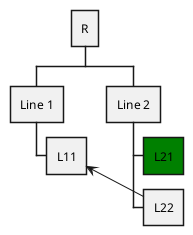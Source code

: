 {
  "sha1": "5798ccp6x5ip1lyasywycmuo09ykyox",
  "insertion": {
    "when": "2025-09-25T19:50:52.732Z",
    "user": "plantuml@gmail.com"
  }
}
@startwbs
* R
** Line 1
***(l1) L11
** Line 2
***[#green] L21
***(l2) L22

l2 -> l1
@endwbs
